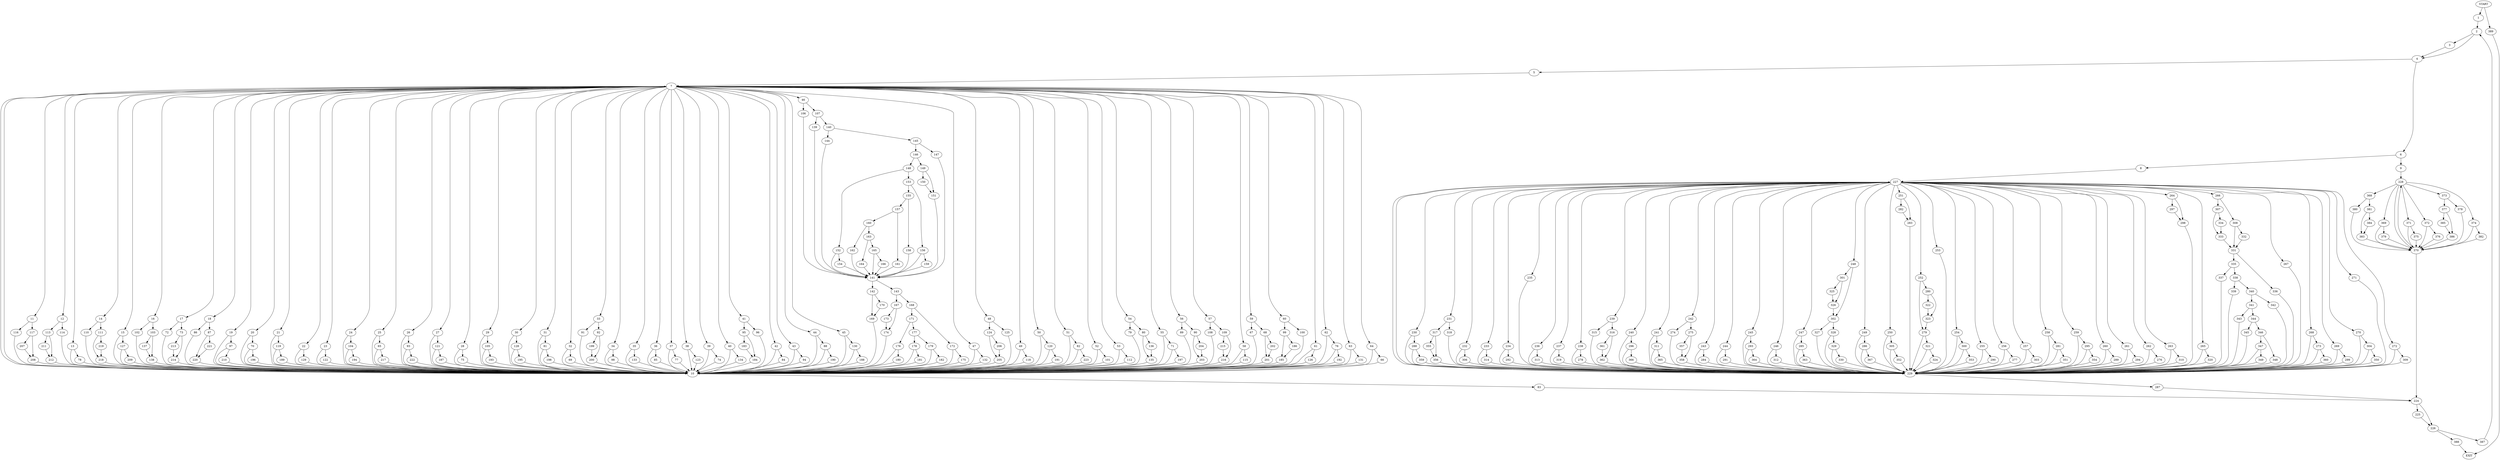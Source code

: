 digraph {
0 [label="START"]
390 [label="EXIT"]
0 -> 1
1 -> 2
2 -> 3
2 -> 4
3 -> 4
4 -> 5
4 -> 6
5 -> 7
6 -> 8
6 -> 9
7 -> 10
7 -> 11
7 -> 12
7 -> 13
7 -> 14
7 -> 15
7 -> 16
7 -> 17
7 -> 18
7 -> 19
7 -> 20
7 -> 21
7 -> 22
7 -> 23
7 -> 24
7 -> 25
7 -> 26
7 -> 27
7 -> 28
7 -> 29
7 -> 30
7 -> 31
7 -> 32
7 -> 33
7 -> 34
7 -> 35
7 -> 36
7 -> 37
7 -> 38
7 -> 39
7 -> 40
7 -> 41
7 -> 42
7 -> 43
7 -> 44
7 -> 45
7 -> 46
7 -> 47
7 -> 48
7 -> 49
7 -> 50
7 -> 51
7 -> 52
7 -> 53
7 -> 54
7 -> 55
7 -> 56
7 -> 57
7 -> 58
7 -> 59
7 -> 60
7 -> 61
7 -> 62
7 -> 63
7 -> 64
25 -> 10
25 -> 65
64 -> 10
64 -> 66
59 -> 67
59 -> 68
32 -> 10
32 -> 69
20 -> 10
20 -> 70
55 -> 10
55 -> 71
17 -> 72
17 -> 73
39 -> 10
39 -> 74
28 -> 10
28 -> 75
62 -> 10
62 -> 76
37 -> 10
37 -> 77
13 -> 10
13 -> 78
54 -> 79
54 -> 80
31 -> 10
31 -> 81
51 -> 10
51 -> 82
10 -> 83
10 -> 7
42 -> 84
42 -> 10
36 -> 10
36 -> 85
18 -> 86
18 -> 87
44 -> 88
44 -> 10
56 -> 89
56 -> 90
33 -> 91
33 -> 92
26 -> 10
26 -> 93
43 -> 10
43 -> 94
41 -> 95
41 -> 96
19 -> 10
19 -> 97
34 -> 10
34 -> 98
60 -> 99
60 -> 100
52 -> 101
52 -> 10
16 -> 102
16 -> 103
24 -> 10
24 -> 104
29 -> 10
29 -> 105
46 -> 106
46 -> 107
57 -> 108
57 -> 109
14 -> 110
14 -> 111
53 -> 10
53 -> 112
12 -> 113
12 -> 114
58 -> 115
58 -> 10
11 -> 116
11 -> 117
49 -> 10
49 -> 118
21 -> 10
21 -> 119
50 -> 10
50 -> 120
27 -> 121
27 -> 10
23 -> 10
23 -> 122
38 -> 10
38 -> 123
48 -> 124
48 -> 125
61 -> 10
61 -> 126
15 -> 10
15 -> 127
30 -> 10
30 -> 128
22 -> 10
22 -> 129
45 -> 10
45 -> 130
63 -> 131
63 -> 10
47 -> 10
47 -> 132
35 -> 10
35 -> 133
40 -> 10
40 -> 134
79 -> 10
80 -> 135
80 -> 136
136 -> 135
135 -> 10
103 -> 137
103 -> 138
102 -> 10
137 -> 138
138 -> 10
107 -> 139
107 -> 140
106 -> 141
141 -> 142
141 -> 143
139 -> 141
140 -> 144
140 -> 145
144 -> 141
145 -> 146
145 -> 147
147 -> 141
146 -> 148
146 -> 149
149 -> 150
149 -> 151
148 -> 152
148 -> 153
151 -> 141
150 -> 151
152 -> 141
152 -> 154
153 -> 155
153 -> 156
154 -> 141
155 -> 157
155 -> 158
156 -> 141
156 -> 159
159 -> 141
158 -> 141
157 -> 160
157 -> 161
160 -> 162
160 -> 163
161 -> 141
162 -> 141
163 -> 164
163 -> 165
165 -> 141
165 -> 166
164 -> 141
166 -> 141
143 -> 167
143 -> 168
142 -> 169
142 -> 170
169 -> 10
170 -> 169
168 -> 171
168 -> 172
167 -> 173
167 -> 174
174 -> 10
173 -> 174
172 -> 10
172 -> 175
171 -> 176
171 -> 177
175 -> 10
177 -> 178
177 -> 179
176 -> 180
176 -> 10
180 -> 10
178 -> 10
178 -> 181
179 -> 10
179 -> 182
181 -> 10
182 -> 10
95 -> 183
95 -> 184
96 -> 10
183 -> 184
184 -> 10
100 -> 10
99 -> 185
99 -> 186
185 -> 10
186 -> 185
121 -> 187
121 -> 10
187 -> 10
130 -> 188
130 -> 10
188 -> 10
74 -> 10
119 -> 10
119 -> 189
189 -> 10
132 -> 10
88 -> 10
88 -> 190
190 -> 10
112 -> 10
120 -> 10
120 -> 191
191 -> 10
133 -> 10
76 -> 192
76 -> 10
192 -> 10
105 -> 10
105 -> 193
193 -> 10
129 -> 10
104 -> 10
104 -> 194
194 -> 10
128 -> 10
128 -> 195
195 -> 10
84 -> 10
70 -> 10
70 -> 196
196 -> 10
71 -> 10
71 -> 197
197 -> 10
81 -> 10
81 -> 198
198 -> 10
91 -> 10
92 -> 199
92 -> 200
199 -> 200
200 -> 10
67 -> 10
68 -> 201
68 -> 202
201 -> 10
202 -> 201
90 -> 203
90 -> 204
89 -> 10
203 -> 10
204 -> 203
122 -> 10
77 -> 10
124 -> 205
124 -> 206
125 -> 10
206 -> 205
205 -> 10
115 -> 10
116 -> 10
117 -> 207
117 -> 208
208 -> 10
207 -> 208
75 -> 10
101 -> 10
131 -> 10
127 -> 10
127 -> 209
209 -> 10
78 -> 10
126 -> 10
69 -> 10
97 -> 210
97 -> 10
210 -> 10
113 -> 211
113 -> 212
114 -> 10
211 -> 212
212 -> 10
72 -> 10
73 -> 213
73 -> 214
213 -> 214
214 -> 10
108 -> 10
109 -> 215
109 -> 216
216 -> 10
215 -> 216
134 -> 10
66 -> 10
85 -> 10
98 -> 10
118 -> 10
123 -> 10
65 -> 10
65 -> 217
217 -> 10
110 -> 10
111 -> 218
111 -> 219
219 -> 218
218 -> 10
86 -> 10
87 -> 220
87 -> 221
221 -> 220
220 -> 10
93 -> 10
93 -> 222
222 -> 10
82 -> 10
82 -> 223
223 -> 10
94 -> 10
83 -> 224
224 -> 225
224 -> 226
8 -> 227
9 -> 228
227 -> 229
227 -> 230
227 -> 231
227 -> 232
227 -> 233
227 -> 234
227 -> 235
227 -> 236
227 -> 237
227 -> 238
227 -> 239
227 -> 240
227 -> 241
227 -> 242
227 -> 243
227 -> 244
227 -> 245
227 -> 246
227 -> 247
227 -> 248
227 -> 249
227 -> 250
227 -> 251
227 -> 252
227 -> 253
227 -> 254
227 -> 255
227 -> 256
227 -> 257
227 -> 258
227 -> 259
227 -> 260
227 -> 261
227 -> 262
227 -> 263
227 -> 264
227 -> 265
227 -> 266
227 -> 267
227 -> 268
227 -> 269
227 -> 270
227 -> 271
227 -> 272
268 -> 229
268 -> 273
242 -> 274
242 -> 275
262 -> 229
262 -> 276
256 -> 229
256 -> 277
238 -> 229
238 -> 278
252 -> 279
252 -> 280
258 -> 229
258 -> 281
251 -> 282
251 -> 283
243 -> 229
243 -> 284
247 -> 229
247 -> 285
249 -> 229
249 -> 286
229 -> 287
229 -> 227
230 -> 288
230 -> 229
260 -> 229
260 -> 289
255 -> 229
255 -> 290
244 -> 291
244 -> 229
234 -> 229
234 -> 292
245 -> 229
245 -> 293
261 -> 229
261 -> 294
253 -> 229
267 -> 229
259 -> 229
259 -> 295
240 -> 229
240 -> 296
264 -> 297
264 -> 298
269 -> 299
269 -> 229
254 -> 229
254 -> 300
248 -> 301
248 -> 302
257 -> 229
257 -> 303
270 -> 229
270 -> 304
250 -> 229
250 -> 305
232 -> 229
232 -> 306
266 -> 307
266 -> 308
272 -> 229
272 -> 309
263 -> 310
263 -> 229
271 -> 229
241 -> 229
241 -> 311
246 -> 229
246 -> 312
236 -> 229
236 -> 313
233 -> 229
233 -> 314
239 -> 315
239 -> 316
231 -> 317
231 -> 318
237 -> 229
237 -> 319
265 -> 229
265 -> 320
235 -> 229
279 -> 321
279 -> 229
280 -> 322
280 -> 323
322 -> 323
323 -> 279
321 -> 229
321 -> 324
324 -> 229
301 -> 325
301 -> 326
302 -> 327
302 -> 328
326 -> 302
325 -> 326
328 -> 229
328 -> 329
327 -> 229
329 -> 229
329 -> 330
330 -> 229
308 -> 331
308 -> 332
307 -> 333
307 -> 334
334 -> 333
333 -> 331
331 -> 335
331 -> 336
332 -> 331
335 -> 337
335 -> 338
336 -> 229
338 -> 339
338 -> 340
337 -> 229
340 -> 341
340 -> 342
339 -> 229
342 -> 229
341 -> 343
341 -> 344
343 -> 229
344 -> 345
344 -> 346
346 -> 347
346 -> 348
345 -> 229
347 -> 229
347 -> 349
348 -> 229
349 -> 229
297 -> 298
298 -> 229
304 -> 229
304 -> 350
350 -> 229
312 -> 229
289 -> 229
281 -> 351
281 -> 229
351 -> 229
276 -> 229
305 -> 229
305 -> 352
352 -> 229
277 -> 229
284 -> 229
300 -> 229
300 -> 353
353 -> 229
294 -> 229
309 -> 229
295 -> 229
295 -> 354
354 -> 229
278 -> 229
290 -> 229
317 -> 355
317 -> 356
318 -> 229
355 -> 356
356 -> 229
275 -> 357
275 -> 358
274 -> 229
357 -> 358
358 -> 229
288 -> 229
288 -> 359
359 -> 229
320 -> 229
273 -> 229
273 -> 360
360 -> 229
314 -> 229
303 -> 229
299 -> 229
313 -> 229
291 -> 229
315 -> 229
316 -> 361
316 -> 362
361 -> 362
362 -> 229
282 -> 283
283 -> 229
310 -> 229
285 -> 229
285 -> 363
363 -> 229
306 -> 229
292 -> 229
293 -> 229
293 -> 364
364 -> 229
311 -> 229
311 -> 365
365 -> 229
319 -> 229
296 -> 229
296 -> 366
366 -> 229
286 -> 229
286 -> 367
367 -> 229
287 -> 224
228 -> 368
228 -> 369
228 -> 370
228 -> 371
228 -> 372
228 -> 373
228 -> 374
371 -> 375
371 -> 370
372 -> 370
372 -> 376
373 -> 377
373 -> 378
369 -> 370
369 -> 379
368 -> 380
368 -> 381
374 -> 382
374 -> 370
370 -> 228
370 -> 224
381 -> 383
381 -> 384
380 -> 370
384 -> 383
383 -> 370
379 -> 370
376 -> 370
382 -> 370
375 -> 370
377 -> 385
377 -> 386
378 -> 370
385 -> 386
386 -> 370
226 -> 387
226 -> 388
225 -> 226
388 -> 390
387 -> 2
0 -> 389
389 -> 390
}
